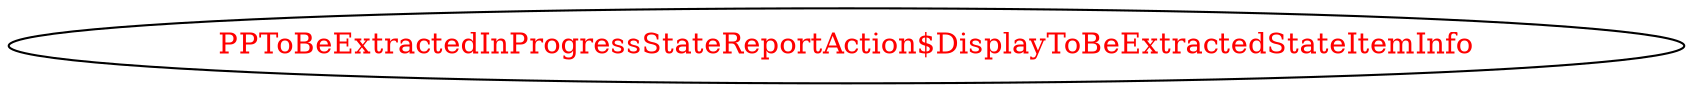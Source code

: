digraph dependencyGraph {
 concentrate=true;
 ranksep="2.0";
 rankdir="LR"; 
 splines="ortho";
"PPToBeExtractedInProgressStateReportAction$DisplayToBeExtractedStateItemInfo" [fontcolor="red"];
}